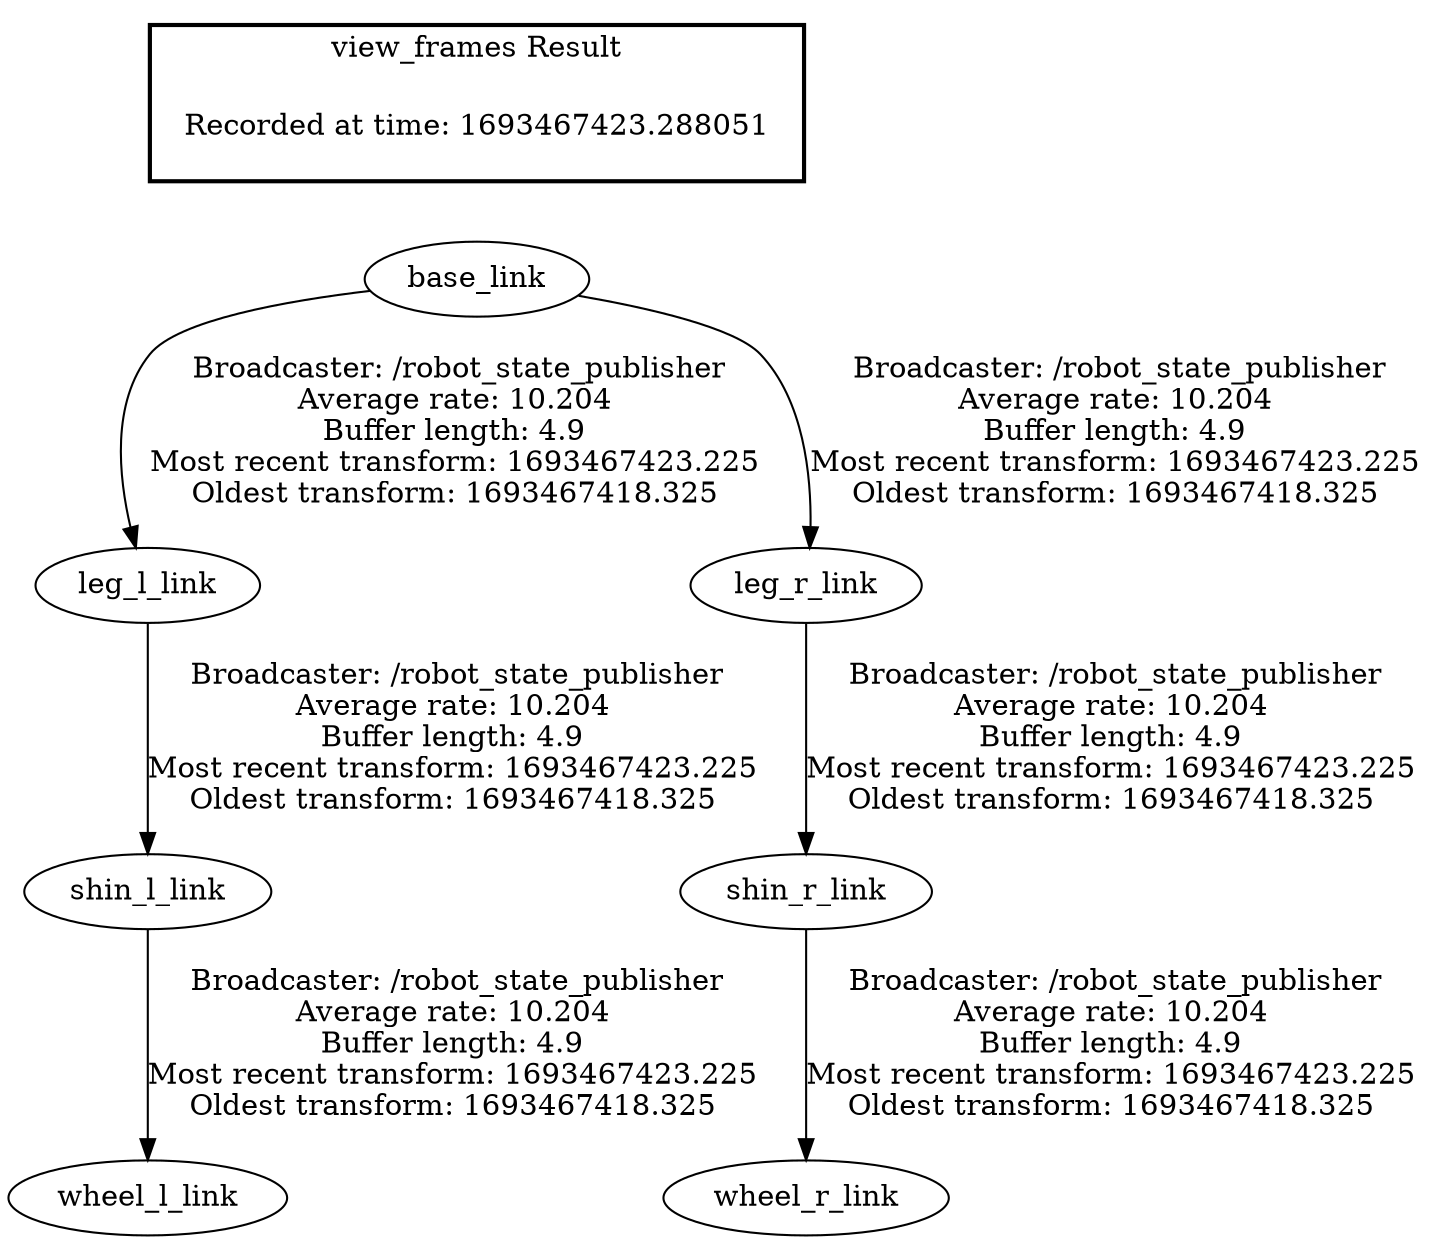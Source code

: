 digraph G {
"base_link" -> "leg_l_link"[label=" Broadcaster: /robot_state_publisher\nAverage rate: 10.204\nBuffer length: 4.9\nMost recent transform: 1693467423.225\nOldest transform: 1693467418.325\n"];
"base_link" -> "leg_r_link"[label=" Broadcaster: /robot_state_publisher\nAverage rate: 10.204\nBuffer length: 4.9\nMost recent transform: 1693467423.225\nOldest transform: 1693467418.325\n"];
"leg_l_link" -> "shin_l_link"[label=" Broadcaster: /robot_state_publisher\nAverage rate: 10.204\nBuffer length: 4.9\nMost recent transform: 1693467423.225\nOldest transform: 1693467418.325\n"];
"leg_r_link" -> "shin_r_link"[label=" Broadcaster: /robot_state_publisher\nAverage rate: 10.204\nBuffer length: 4.9\nMost recent transform: 1693467423.225\nOldest transform: 1693467418.325\n"];
"shin_l_link" -> "wheel_l_link"[label=" Broadcaster: /robot_state_publisher\nAverage rate: 10.204\nBuffer length: 4.9\nMost recent transform: 1693467423.225\nOldest transform: 1693467418.325\n"];
"shin_r_link" -> "wheel_r_link"[label=" Broadcaster: /robot_state_publisher\nAverage rate: 10.204\nBuffer length: 4.9\nMost recent transform: 1693467423.225\nOldest transform: 1693467418.325\n"];
edge [style=invis];
 subgraph cluster_legend { style=bold; color=black; label ="view_frames Result";
"Recorded at time: 1693467423.288051"[ shape=plaintext ] ;
}->"base_link";
}